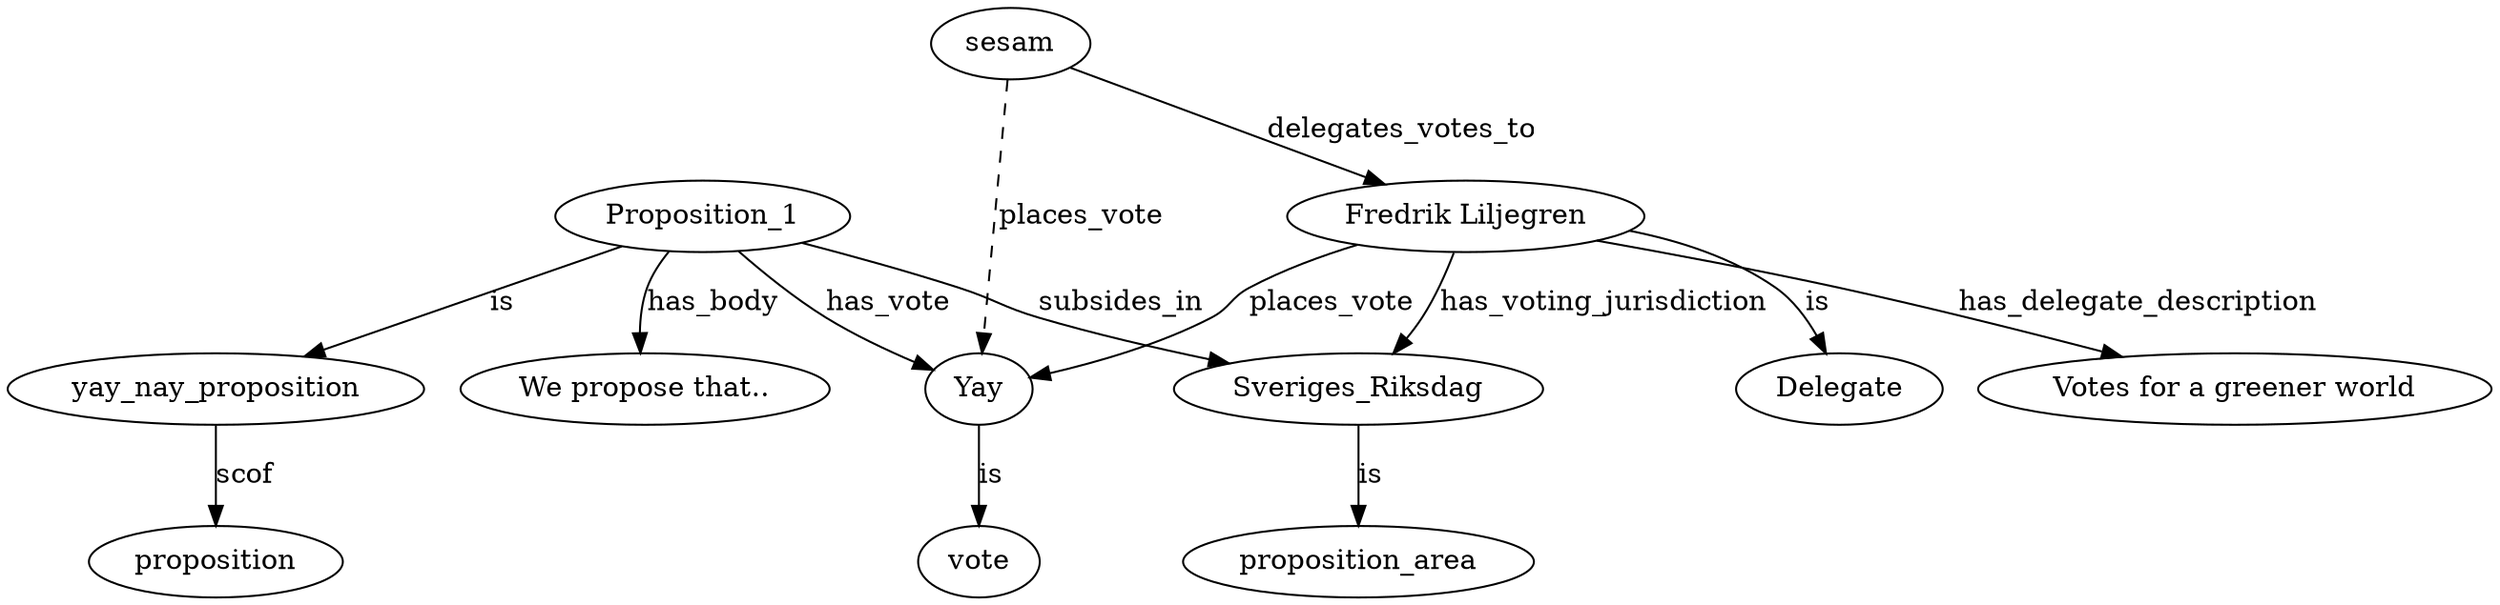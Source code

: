 digraph ad {

  proposition;

  vote;
  proposition_area;

  Sveriges_Riksdag    -> proposition_area            [ label = is                       ];
					             				        
  yay_nay_proposition -> proposition                 [ label = scof                     ];
					             				        
  Proposition_1       -> yay_nay_proposition         [ label = is                       ];
  Proposition_1       -> Sveriges_Riksdag            [ label = subsides_in              ];
  Proposition_1       -> "We propose that.."         [ label = has_body                 ];
					             				        
					             				        
  yay_1  [label = "Yay"];		             				        
  fiddur [label = "Fredrik Liljegren"];	             				        
					             				        
  fiddur              -> Sveriges_Riksdag            [ label = has_voting_jurisdiction  ];
  fiddur              -> yay_1                       [ label = places_vote              ];
  yay_1               -> vote                        [ label = is                       ];
  Proposition_1       -> yay_1                       [ label = has_vote                 ];
					             				        
					             				        
  fiddur              -> Delegate                    [ label = is                       ];
  fiddur              -> "Votes for a greener world" [ label = has_delegate_description ];

  sesam               -> fiddur                      [ label = delegates_votes_to       ];
  sesam               -> yay_1                       [ label = places_vote,
                                                       style = dashed                   ];
}

